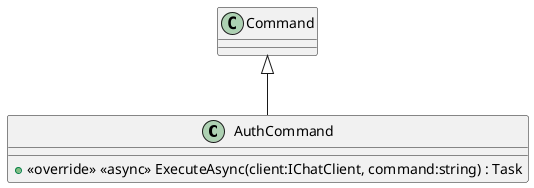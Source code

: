 @startuml
class AuthCommand {
    + <<override>> <<async>> ExecuteAsync(client:IChatClient, command:string) : Task
}
Command <|-- AuthCommand
@enduml
